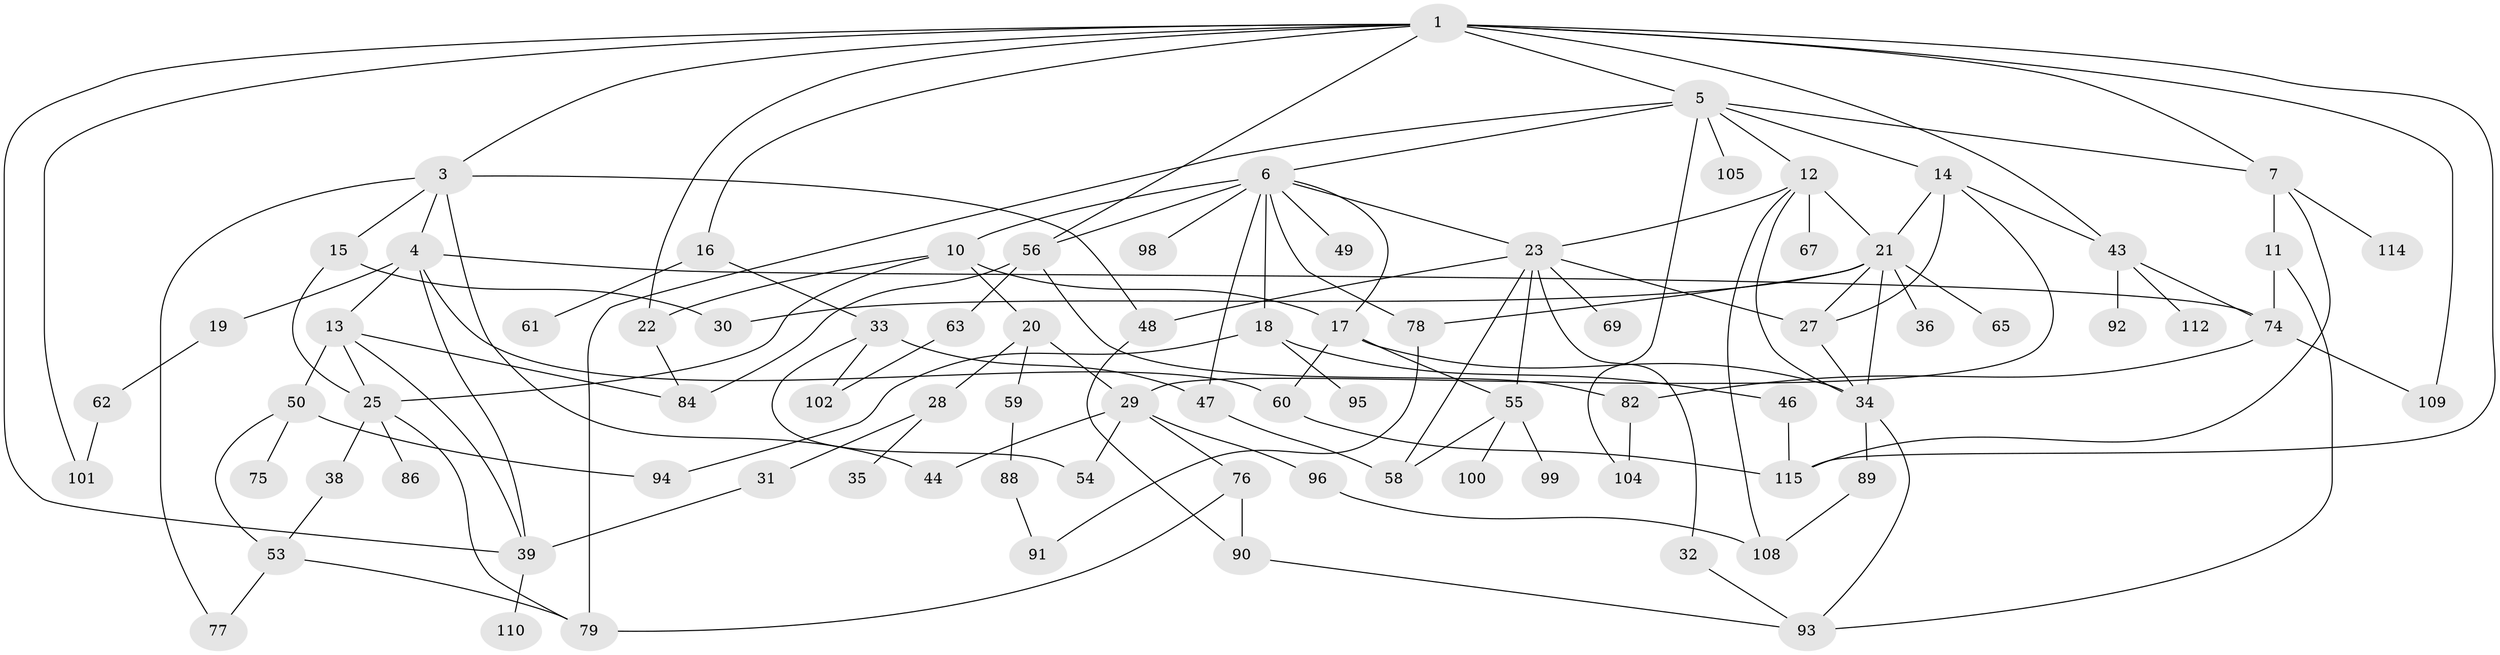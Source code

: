// original degree distribution, {4: 0.1652892561983471, 3: 0.21487603305785125, 6: 0.05785123966942149, 7: 0.008264462809917356, 5: 0.08264462809917356, 9: 0.008264462809917356, 2: 0.2809917355371901, 1: 0.18181818181818182}
// Generated by graph-tools (version 1.1) at 2025/17/03/04/25 18:17:06]
// undirected, 84 vertices, 136 edges
graph export_dot {
graph [start="1"]
  node [color=gray90,style=filled];
  1 [super="+2+8"];
  3;
  4;
  5 [super="+45"];
  6 [super="+9+64+116"];
  7;
  10 [super="+103+73"];
  11;
  12;
  13 [super="+26+87"];
  14;
  15;
  16;
  17;
  18;
  19;
  20;
  21 [super="+57"];
  22;
  23 [super="+24"];
  25 [super="+80"];
  27;
  28;
  29 [super="+70+41+68"];
  30;
  31;
  32;
  33 [super="+37"];
  34 [super="+51"];
  35;
  36;
  38;
  39 [super="+85"];
  43 [super="+66"];
  44;
  46;
  47;
  48;
  49;
  50 [super="+81"];
  53 [super="+97"];
  54 [super="+120"];
  55 [super="+72+113"];
  56 [super="+71"];
  58;
  59;
  60;
  61;
  62;
  63;
  65;
  67;
  69;
  74;
  75;
  76;
  77;
  78;
  79 [super="+83"];
  82 [super="+106+111"];
  84 [super="+107"];
  86;
  88;
  89;
  90;
  91;
  92;
  93;
  94;
  95;
  96;
  98;
  99;
  100;
  101;
  102;
  104;
  105;
  108;
  109;
  110;
  112;
  114;
  115 [super="+121"];
  1 -- 3;
  1 -- 115 [weight=2];
  1 -- 16;
  1 -- 5;
  1 -- 101;
  1 -- 7;
  1 -- 39;
  1 -- 43 [weight=2];
  1 -- 109;
  1 -- 22 [weight=2];
  1 -- 56;
  3 -- 4;
  3 -- 15;
  3 -- 44;
  3 -- 48;
  3 -- 77;
  4 -- 13;
  4 -- 19;
  4 -- 60;
  4 -- 74;
  4 -- 39;
  5 -- 6;
  5 -- 7;
  5 -- 12;
  5 -- 14;
  5 -- 79;
  5 -- 104;
  5 -- 105;
  6 -- 98;
  6 -- 10;
  6 -- 78;
  6 -- 17;
  6 -- 18;
  6 -- 49;
  6 -- 23;
  6 -- 56;
  6 -- 47;
  7 -- 11;
  7 -- 114;
  7 -- 115;
  10 -- 20;
  10 -- 17;
  10 -- 22;
  10 -- 25;
  11 -- 74;
  11 -- 93;
  12 -- 23;
  12 -- 67;
  12 -- 34;
  12 -- 21;
  12 -- 108;
  13 -- 84;
  13 -- 50;
  13 -- 39;
  13 -- 25;
  14 -- 21;
  14 -- 27;
  14 -- 29;
  14 -- 43;
  15 -- 25;
  15 -- 30;
  16 -- 33;
  16 -- 61;
  17 -- 60;
  17 -- 55;
  17 -- 34;
  18 -- 46;
  18 -- 94;
  18 -- 95;
  19 -- 62;
  20 -- 28;
  20 -- 59;
  20 -- 29;
  21 -- 36 [weight=2];
  21 -- 30;
  21 -- 65;
  21 -- 34;
  21 -- 27;
  21 -- 78;
  22 -- 84;
  23 -- 58;
  23 -- 27;
  23 -- 32;
  23 -- 48;
  23 -- 69;
  23 -- 55;
  25 -- 38;
  25 -- 79;
  25 -- 86;
  27 -- 34;
  28 -- 31;
  28 -- 35;
  29 -- 54;
  29 -- 76;
  29 -- 96;
  29 -- 44;
  31 -- 39;
  32 -- 93;
  33 -- 102;
  33 -- 54;
  33 -- 47;
  34 -- 89;
  34 -- 93;
  38 -- 53;
  39 -- 110;
  43 -- 92;
  43 -- 74;
  43 -- 112;
  46 -- 115;
  47 -- 58;
  48 -- 90;
  50 -- 75;
  50 -- 94;
  50 -- 53;
  53 -- 77;
  53 -- 79;
  55 -- 100;
  55 -- 99 [weight=2];
  55 -- 58;
  56 -- 63;
  56 -- 82;
  56 -- 84;
  59 -- 88;
  60 -- 115;
  62 -- 101;
  63 -- 102;
  74 -- 109;
  74 -- 82;
  76 -- 90;
  76 -- 79;
  78 -- 91;
  82 -- 104;
  88 -- 91;
  89 -- 108;
  90 -- 93;
  96 -- 108;
}
